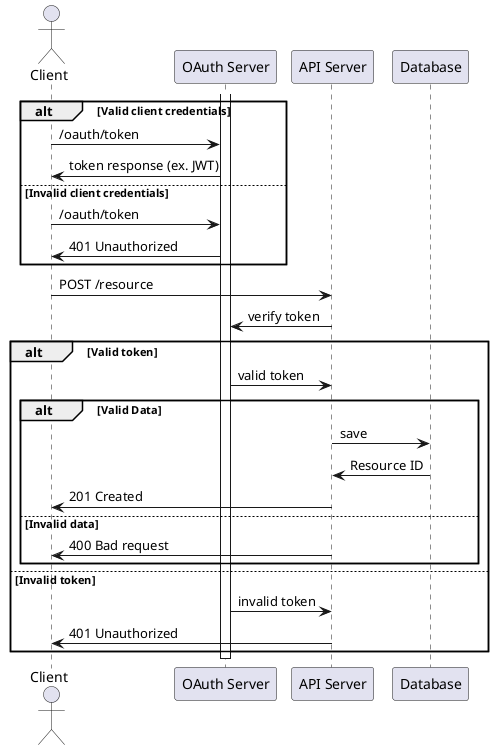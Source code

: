 @startuml

actor Client
participant "OAuth Server" as OAuth
participant "API Server" as API
participant "Database" as DB

alt Valid client credentials
    Client -> OAuth: /oauth/token
    OAuth -> Client: token response (ex. JWT)
else Invalid client credentials
    Client -> OAuth: /oauth/token
    OAuth -> Client: 401 Unauthorized
end

activate OAuth
Client -> API: POST /resource
API -> OAuth: verify token
alt Valid token
    OAuth -> API: valid token
    alt Valid Data
        API -> DB: save
        DB -> API: Resource ID
        API -> Client: 201 Created
    else Invalid data
        API -> Client: 400 Bad request
    end
else Invalid token
    OAuth -> API: invalid token
    API -> Client: 401 Unauthorized
end
deactivate OAuth

@enduml